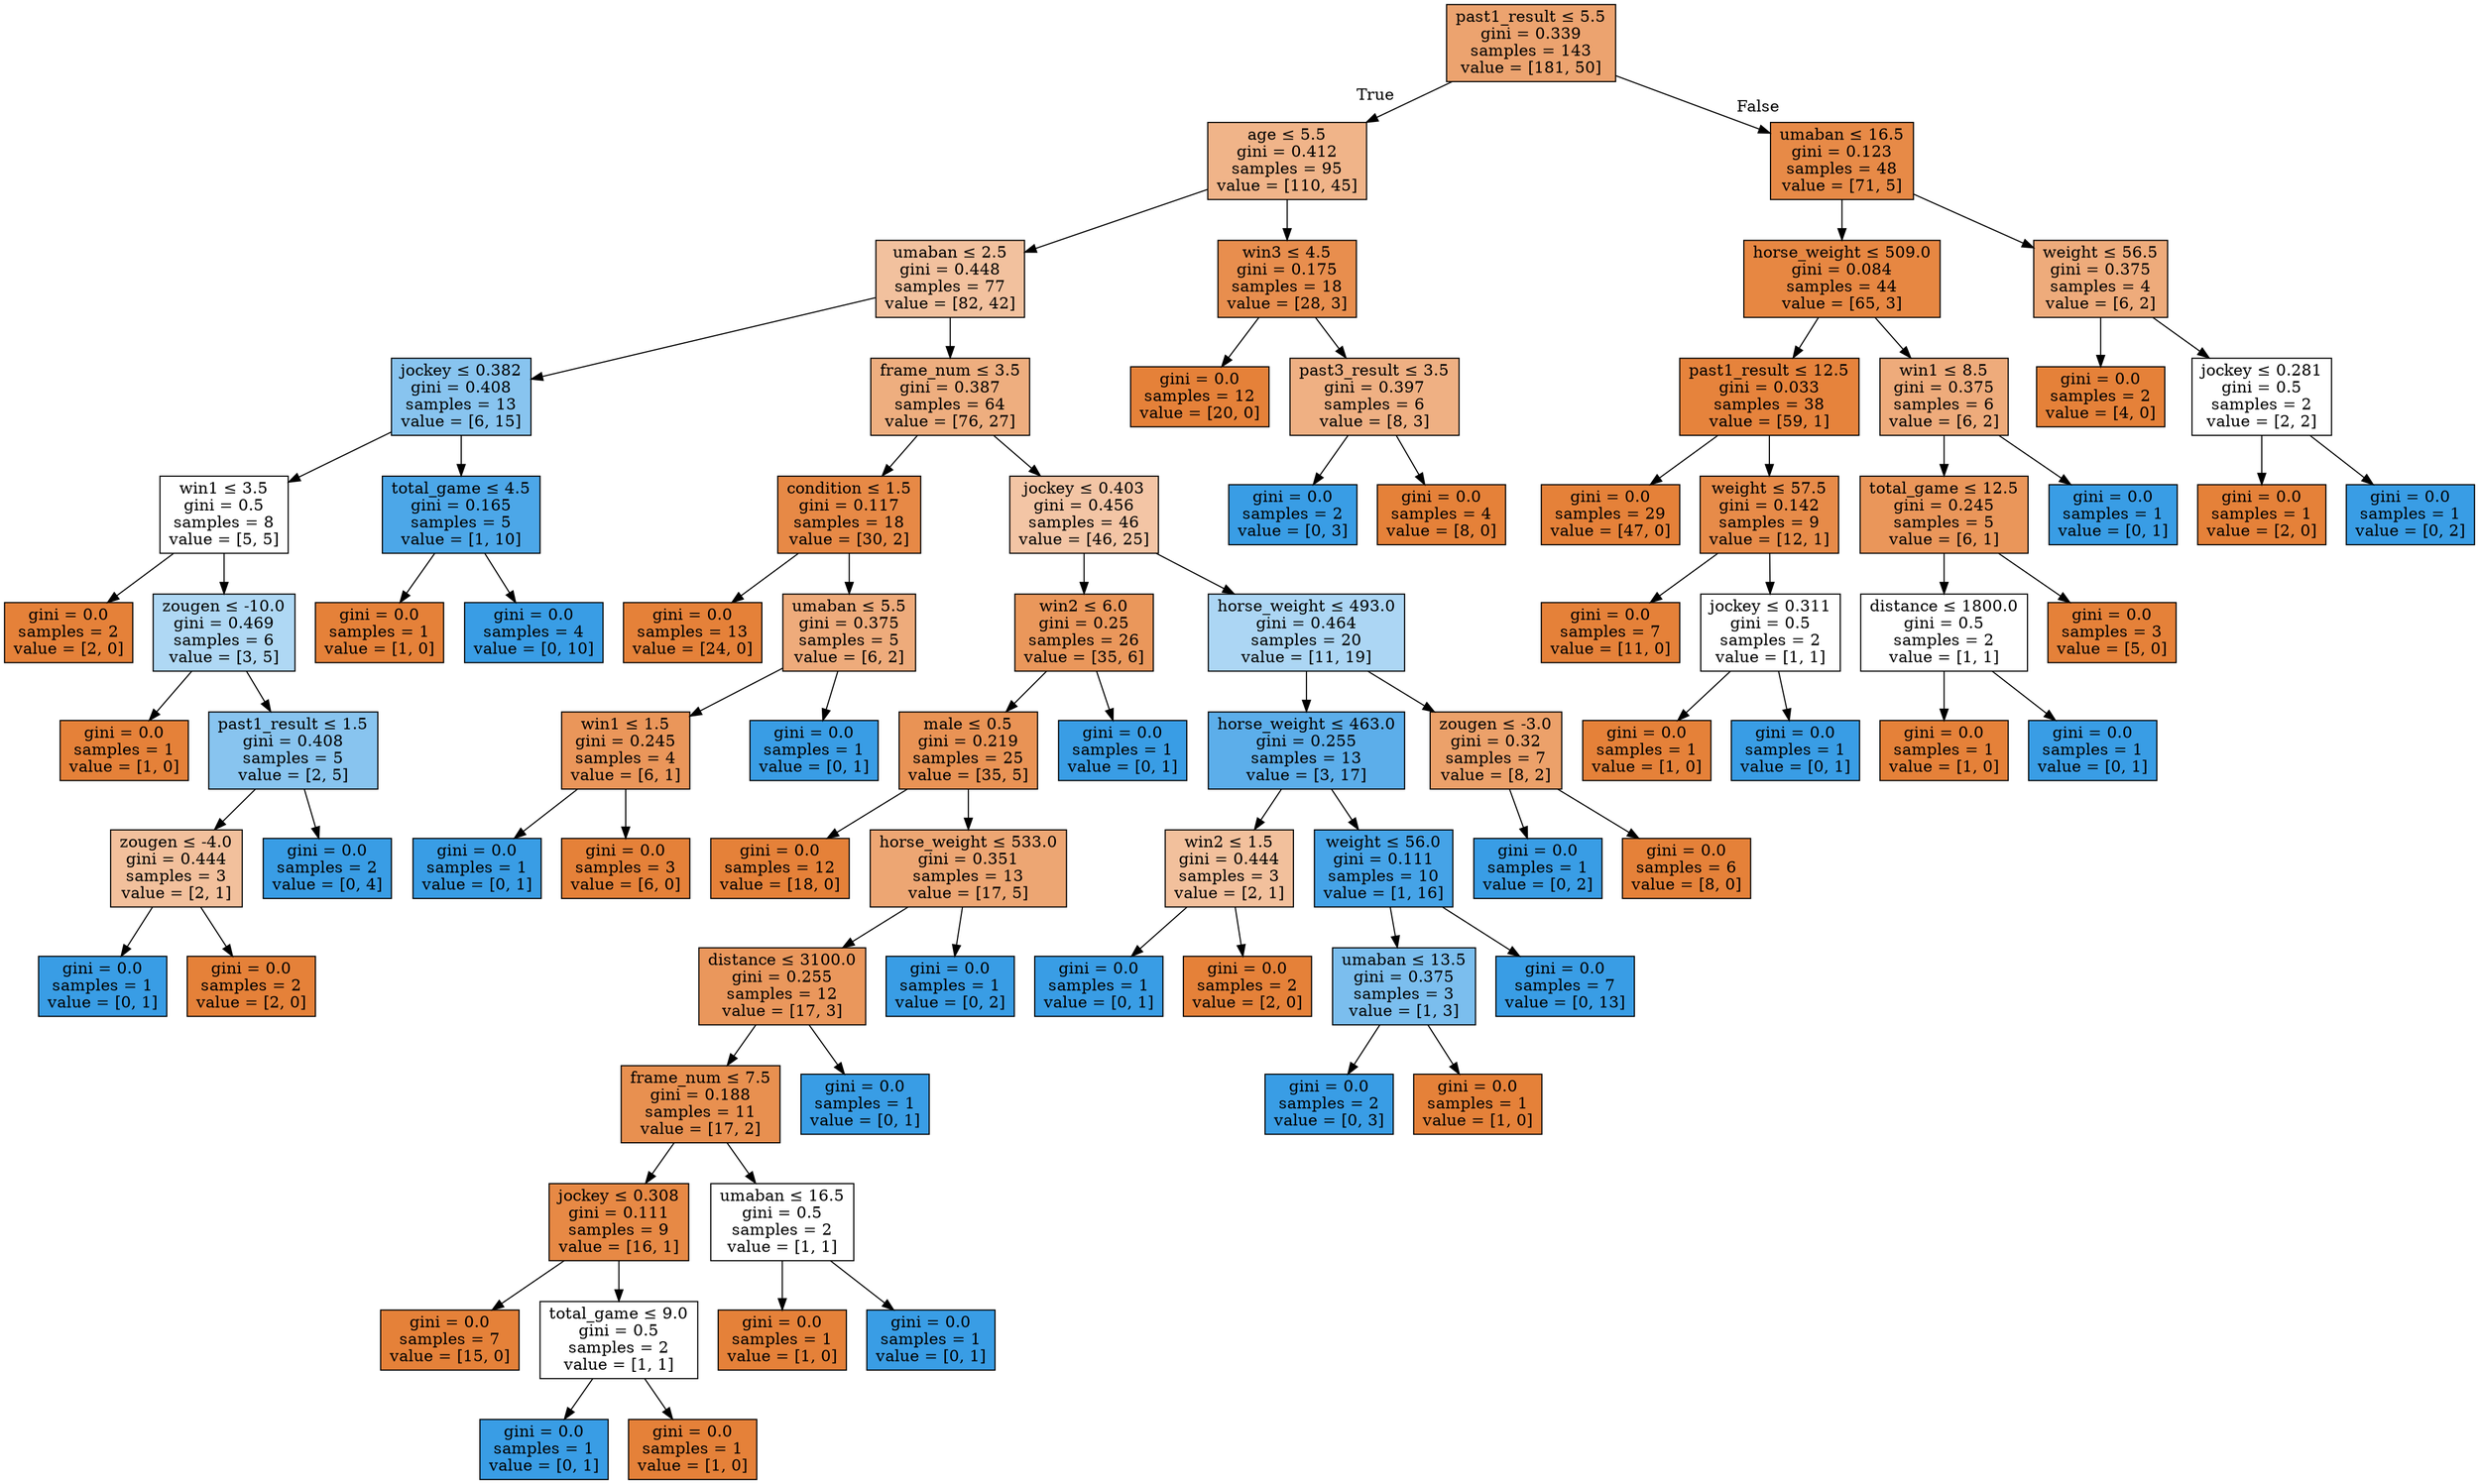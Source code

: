 digraph Tree {
node [shape=box, style="filled", color="black"] ;
0 [label=<past1_result &le; 5.5<br/>gini = 0.339<br/>samples = 143<br/>value = [181, 50]>, fillcolor="#e58139b9"] ;
1 [label=<age &le; 5.5<br/>gini = 0.412<br/>samples = 95<br/>value = [110, 45]>, fillcolor="#e5813997"] ;
0 -> 1 [labeldistance=2.5, labelangle=45, headlabel="True"] ;
2 [label=<umaban &le; 2.5<br/>gini = 0.448<br/>samples = 77<br/>value = [82, 42]>, fillcolor="#e581397c"] ;
1 -> 2 ;
3 [label=<jockey &le; 0.382<br/>gini = 0.408<br/>samples = 13<br/>value = [6, 15]>, fillcolor="#399de599"] ;
2 -> 3 ;
4 [label=<win1 &le; 3.5<br/>gini = 0.5<br/>samples = 8<br/>value = [5, 5]>, fillcolor="#e5813900"] ;
3 -> 4 ;
5 [label=<gini = 0.0<br/>samples = 2<br/>value = [2, 0]>, fillcolor="#e58139ff"] ;
4 -> 5 ;
6 [label=<zougen &le; -10.0<br/>gini = 0.469<br/>samples = 6<br/>value = [3, 5]>, fillcolor="#399de566"] ;
4 -> 6 ;
7 [label=<gini = 0.0<br/>samples = 1<br/>value = [1, 0]>, fillcolor="#e58139ff"] ;
6 -> 7 ;
8 [label=<past1_result &le; 1.5<br/>gini = 0.408<br/>samples = 5<br/>value = [2, 5]>, fillcolor="#399de599"] ;
6 -> 8 ;
9 [label=<zougen &le; -4.0<br/>gini = 0.444<br/>samples = 3<br/>value = [2, 1]>, fillcolor="#e581397f"] ;
8 -> 9 ;
10 [label=<gini = 0.0<br/>samples = 1<br/>value = [0, 1]>, fillcolor="#399de5ff"] ;
9 -> 10 ;
11 [label=<gini = 0.0<br/>samples = 2<br/>value = [2, 0]>, fillcolor="#e58139ff"] ;
9 -> 11 ;
12 [label=<gini = 0.0<br/>samples = 2<br/>value = [0, 4]>, fillcolor="#399de5ff"] ;
8 -> 12 ;
13 [label=<total_game &le; 4.5<br/>gini = 0.165<br/>samples = 5<br/>value = [1, 10]>, fillcolor="#399de5e6"] ;
3 -> 13 ;
14 [label=<gini = 0.0<br/>samples = 1<br/>value = [1, 0]>, fillcolor="#e58139ff"] ;
13 -> 14 ;
15 [label=<gini = 0.0<br/>samples = 4<br/>value = [0, 10]>, fillcolor="#399de5ff"] ;
13 -> 15 ;
16 [label=<frame_num &le; 3.5<br/>gini = 0.387<br/>samples = 64<br/>value = [76, 27]>, fillcolor="#e58139a4"] ;
2 -> 16 ;
17 [label=<condition &le; 1.5<br/>gini = 0.117<br/>samples = 18<br/>value = [30, 2]>, fillcolor="#e58139ee"] ;
16 -> 17 ;
18 [label=<gini = 0.0<br/>samples = 13<br/>value = [24, 0]>, fillcolor="#e58139ff"] ;
17 -> 18 ;
19 [label=<umaban &le; 5.5<br/>gini = 0.375<br/>samples = 5<br/>value = [6, 2]>, fillcolor="#e58139aa"] ;
17 -> 19 ;
20 [label=<win1 &le; 1.5<br/>gini = 0.245<br/>samples = 4<br/>value = [6, 1]>, fillcolor="#e58139d4"] ;
19 -> 20 ;
21 [label=<gini = 0.0<br/>samples = 1<br/>value = [0, 1]>, fillcolor="#399de5ff"] ;
20 -> 21 ;
22 [label=<gini = 0.0<br/>samples = 3<br/>value = [6, 0]>, fillcolor="#e58139ff"] ;
20 -> 22 ;
23 [label=<gini = 0.0<br/>samples = 1<br/>value = [0, 1]>, fillcolor="#399de5ff"] ;
19 -> 23 ;
24 [label=<jockey &le; 0.403<br/>gini = 0.456<br/>samples = 46<br/>value = [46, 25]>, fillcolor="#e5813974"] ;
16 -> 24 ;
25 [label=<win2 &le; 6.0<br/>gini = 0.25<br/>samples = 26<br/>value = [35, 6]>, fillcolor="#e58139d3"] ;
24 -> 25 ;
26 [label=<male &le; 0.5<br/>gini = 0.219<br/>samples = 25<br/>value = [35, 5]>, fillcolor="#e58139db"] ;
25 -> 26 ;
27 [label=<gini = 0.0<br/>samples = 12<br/>value = [18, 0]>, fillcolor="#e58139ff"] ;
26 -> 27 ;
28 [label=<horse_weight &le; 533.0<br/>gini = 0.351<br/>samples = 13<br/>value = [17, 5]>, fillcolor="#e58139b4"] ;
26 -> 28 ;
29 [label=<distance &le; 3100.0<br/>gini = 0.255<br/>samples = 12<br/>value = [17, 3]>, fillcolor="#e58139d2"] ;
28 -> 29 ;
30 [label=<frame_num &le; 7.5<br/>gini = 0.188<br/>samples = 11<br/>value = [17, 2]>, fillcolor="#e58139e1"] ;
29 -> 30 ;
31 [label=<jockey &le; 0.308<br/>gini = 0.111<br/>samples = 9<br/>value = [16, 1]>, fillcolor="#e58139ef"] ;
30 -> 31 ;
32 [label=<gini = 0.0<br/>samples = 7<br/>value = [15, 0]>, fillcolor="#e58139ff"] ;
31 -> 32 ;
33 [label=<total_game &le; 9.0<br/>gini = 0.5<br/>samples = 2<br/>value = [1, 1]>, fillcolor="#e5813900"] ;
31 -> 33 ;
34 [label=<gini = 0.0<br/>samples = 1<br/>value = [0, 1]>, fillcolor="#399de5ff"] ;
33 -> 34 ;
35 [label=<gini = 0.0<br/>samples = 1<br/>value = [1, 0]>, fillcolor="#e58139ff"] ;
33 -> 35 ;
36 [label=<umaban &le; 16.5<br/>gini = 0.5<br/>samples = 2<br/>value = [1, 1]>, fillcolor="#e5813900"] ;
30 -> 36 ;
37 [label=<gini = 0.0<br/>samples = 1<br/>value = [1, 0]>, fillcolor="#e58139ff"] ;
36 -> 37 ;
38 [label=<gini = 0.0<br/>samples = 1<br/>value = [0, 1]>, fillcolor="#399de5ff"] ;
36 -> 38 ;
39 [label=<gini = 0.0<br/>samples = 1<br/>value = [0, 1]>, fillcolor="#399de5ff"] ;
29 -> 39 ;
40 [label=<gini = 0.0<br/>samples = 1<br/>value = [0, 2]>, fillcolor="#399de5ff"] ;
28 -> 40 ;
41 [label=<gini = 0.0<br/>samples = 1<br/>value = [0, 1]>, fillcolor="#399de5ff"] ;
25 -> 41 ;
42 [label=<horse_weight &le; 493.0<br/>gini = 0.464<br/>samples = 20<br/>value = [11, 19]>, fillcolor="#399de56b"] ;
24 -> 42 ;
43 [label=<horse_weight &le; 463.0<br/>gini = 0.255<br/>samples = 13<br/>value = [3, 17]>, fillcolor="#399de5d2"] ;
42 -> 43 ;
44 [label=<win2 &le; 1.5<br/>gini = 0.444<br/>samples = 3<br/>value = [2, 1]>, fillcolor="#e581397f"] ;
43 -> 44 ;
45 [label=<gini = 0.0<br/>samples = 1<br/>value = [0, 1]>, fillcolor="#399de5ff"] ;
44 -> 45 ;
46 [label=<gini = 0.0<br/>samples = 2<br/>value = [2, 0]>, fillcolor="#e58139ff"] ;
44 -> 46 ;
47 [label=<weight &le; 56.0<br/>gini = 0.111<br/>samples = 10<br/>value = [1, 16]>, fillcolor="#399de5ef"] ;
43 -> 47 ;
48 [label=<umaban &le; 13.5<br/>gini = 0.375<br/>samples = 3<br/>value = [1, 3]>, fillcolor="#399de5aa"] ;
47 -> 48 ;
49 [label=<gini = 0.0<br/>samples = 2<br/>value = [0, 3]>, fillcolor="#399de5ff"] ;
48 -> 49 ;
50 [label=<gini = 0.0<br/>samples = 1<br/>value = [1, 0]>, fillcolor="#e58139ff"] ;
48 -> 50 ;
51 [label=<gini = 0.0<br/>samples = 7<br/>value = [0, 13]>, fillcolor="#399de5ff"] ;
47 -> 51 ;
52 [label=<zougen &le; -3.0<br/>gini = 0.32<br/>samples = 7<br/>value = [8, 2]>, fillcolor="#e58139bf"] ;
42 -> 52 ;
53 [label=<gini = 0.0<br/>samples = 1<br/>value = [0, 2]>, fillcolor="#399de5ff"] ;
52 -> 53 ;
54 [label=<gini = 0.0<br/>samples = 6<br/>value = [8, 0]>, fillcolor="#e58139ff"] ;
52 -> 54 ;
55 [label=<win3 &le; 4.5<br/>gini = 0.175<br/>samples = 18<br/>value = [28, 3]>, fillcolor="#e58139e4"] ;
1 -> 55 ;
56 [label=<gini = 0.0<br/>samples = 12<br/>value = [20, 0]>, fillcolor="#e58139ff"] ;
55 -> 56 ;
57 [label=<past3_result &le; 3.5<br/>gini = 0.397<br/>samples = 6<br/>value = [8, 3]>, fillcolor="#e581399f"] ;
55 -> 57 ;
58 [label=<gini = 0.0<br/>samples = 2<br/>value = [0, 3]>, fillcolor="#399de5ff"] ;
57 -> 58 ;
59 [label=<gini = 0.0<br/>samples = 4<br/>value = [8, 0]>, fillcolor="#e58139ff"] ;
57 -> 59 ;
60 [label=<umaban &le; 16.5<br/>gini = 0.123<br/>samples = 48<br/>value = [71, 5]>, fillcolor="#e58139ed"] ;
0 -> 60 [labeldistance=2.5, labelangle=-45, headlabel="False"] ;
61 [label=<horse_weight &le; 509.0<br/>gini = 0.084<br/>samples = 44<br/>value = [65, 3]>, fillcolor="#e58139f3"] ;
60 -> 61 ;
62 [label=<past1_result &le; 12.5<br/>gini = 0.033<br/>samples = 38<br/>value = [59, 1]>, fillcolor="#e58139fb"] ;
61 -> 62 ;
63 [label=<gini = 0.0<br/>samples = 29<br/>value = [47, 0]>, fillcolor="#e58139ff"] ;
62 -> 63 ;
64 [label=<weight &le; 57.5<br/>gini = 0.142<br/>samples = 9<br/>value = [12, 1]>, fillcolor="#e58139ea"] ;
62 -> 64 ;
65 [label=<gini = 0.0<br/>samples = 7<br/>value = [11, 0]>, fillcolor="#e58139ff"] ;
64 -> 65 ;
66 [label=<jockey &le; 0.311<br/>gini = 0.5<br/>samples = 2<br/>value = [1, 1]>, fillcolor="#e5813900"] ;
64 -> 66 ;
67 [label=<gini = 0.0<br/>samples = 1<br/>value = [1, 0]>, fillcolor="#e58139ff"] ;
66 -> 67 ;
68 [label=<gini = 0.0<br/>samples = 1<br/>value = [0, 1]>, fillcolor="#399de5ff"] ;
66 -> 68 ;
69 [label=<win1 &le; 8.5<br/>gini = 0.375<br/>samples = 6<br/>value = [6, 2]>, fillcolor="#e58139aa"] ;
61 -> 69 ;
70 [label=<total_game &le; 12.5<br/>gini = 0.245<br/>samples = 5<br/>value = [6, 1]>, fillcolor="#e58139d4"] ;
69 -> 70 ;
71 [label=<distance &le; 1800.0<br/>gini = 0.5<br/>samples = 2<br/>value = [1, 1]>, fillcolor="#e5813900"] ;
70 -> 71 ;
72 [label=<gini = 0.0<br/>samples = 1<br/>value = [1, 0]>, fillcolor="#e58139ff"] ;
71 -> 72 ;
73 [label=<gini = 0.0<br/>samples = 1<br/>value = [0, 1]>, fillcolor="#399de5ff"] ;
71 -> 73 ;
74 [label=<gini = 0.0<br/>samples = 3<br/>value = [5, 0]>, fillcolor="#e58139ff"] ;
70 -> 74 ;
75 [label=<gini = 0.0<br/>samples = 1<br/>value = [0, 1]>, fillcolor="#399de5ff"] ;
69 -> 75 ;
76 [label=<weight &le; 56.5<br/>gini = 0.375<br/>samples = 4<br/>value = [6, 2]>, fillcolor="#e58139aa"] ;
60 -> 76 ;
77 [label=<gini = 0.0<br/>samples = 2<br/>value = [4, 0]>, fillcolor="#e58139ff"] ;
76 -> 77 ;
78 [label=<jockey &le; 0.281<br/>gini = 0.5<br/>samples = 2<br/>value = [2, 2]>, fillcolor="#e5813900"] ;
76 -> 78 ;
79 [label=<gini = 0.0<br/>samples = 1<br/>value = [2, 0]>, fillcolor="#e58139ff"] ;
78 -> 79 ;
80 [label=<gini = 0.0<br/>samples = 1<br/>value = [0, 2]>, fillcolor="#399de5ff"] ;
78 -> 80 ;
}